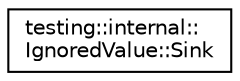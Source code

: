 digraph "Graphical Class Hierarchy"
{
 // INTERACTIVE_SVG=YES
 // LATEX_PDF_SIZE
  edge [fontname="Helvetica",fontsize="10",labelfontname="Helvetica",labelfontsize="10"];
  node [fontname="Helvetica",fontsize="10",shape=record];
  rankdir="LR";
  Node0 [label="testing::internal::\lIgnoredValue::Sink",height=0.2,width=0.4,color="black", fillcolor="white", style="filled",URL="$d9/d40/structtesting_1_1internal_1_1_ignored_value_1_1_sink.html",tooltip=" "];
}
